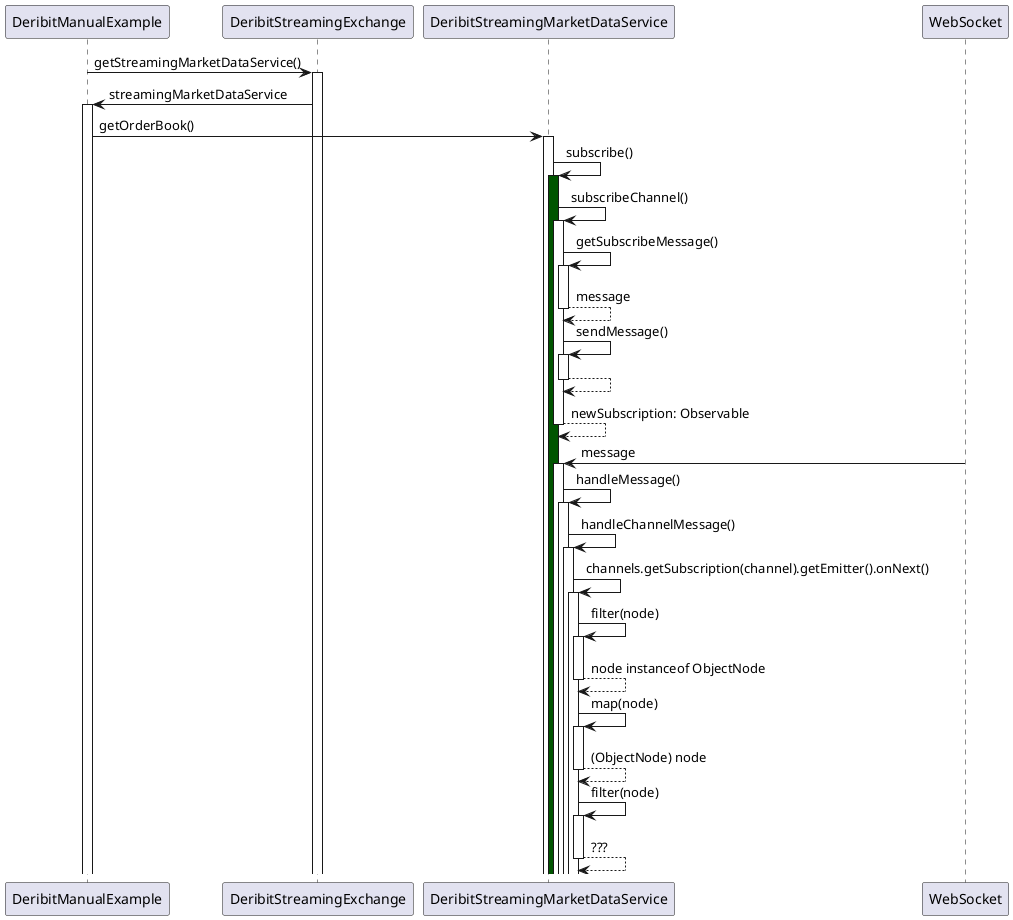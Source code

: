 @startuml
'[DeribitStreamingMarketDataService]
'[DeribitStreamingService]
autoactivate on

DeribitManualExample -> DeribitStreamingExchange: getStreamingMarketDataService()
DeribitStreamingExchange -> DeribitManualExample: streamingMarketDataService
DeribitManualExample -> DeribitStreamingMarketDataService: getOrderBook()
'activate DeribitStreamingMarketDataService
DeribitStreamingMarketDataService -> DeribitStreamingMarketDataService #005500: subscribe()
'activate DeribitStreamingMarketDataService
DeribitStreamingMarketDataService -> DeribitStreamingMarketDataService: subscribeChannel()
'activate DeribitStreamingMarketDataService

DeribitStreamingMarketDataService -> DeribitStreamingMarketDataService: getSubscribeMessage()
return message
DeribitStreamingMarketDataService -> DeribitStreamingMarketDataService: sendMessage()
return
'return sendMessage(message)
return newSubscription: Observable

WebSocket  -> DeribitStreamingMarketDataService: message
DeribitStreamingMarketDataService -> DeribitStreamingMarketDataService: handleMessage()
DeribitStreamingMarketDataService -> DeribitStreamingMarketDataService: handleChannelMessage()
DeribitStreamingMarketDataService -> DeribitStreamingMarketDataService: channels.getSubscription(channel).getEmitter().onNext()

DeribitStreamingMarketDataService -> DeribitStreamingMarketDataService: filter(node)
return node instanceof ObjectNode
DeribitStreamingMarketDataService -> DeribitStreamingMarketDataService: map(node)
return (ObjectNode) node
DeribitStreamingMarketDataService -> DeribitStreamingMarketDataService: filter(node)
return ???
@enduml